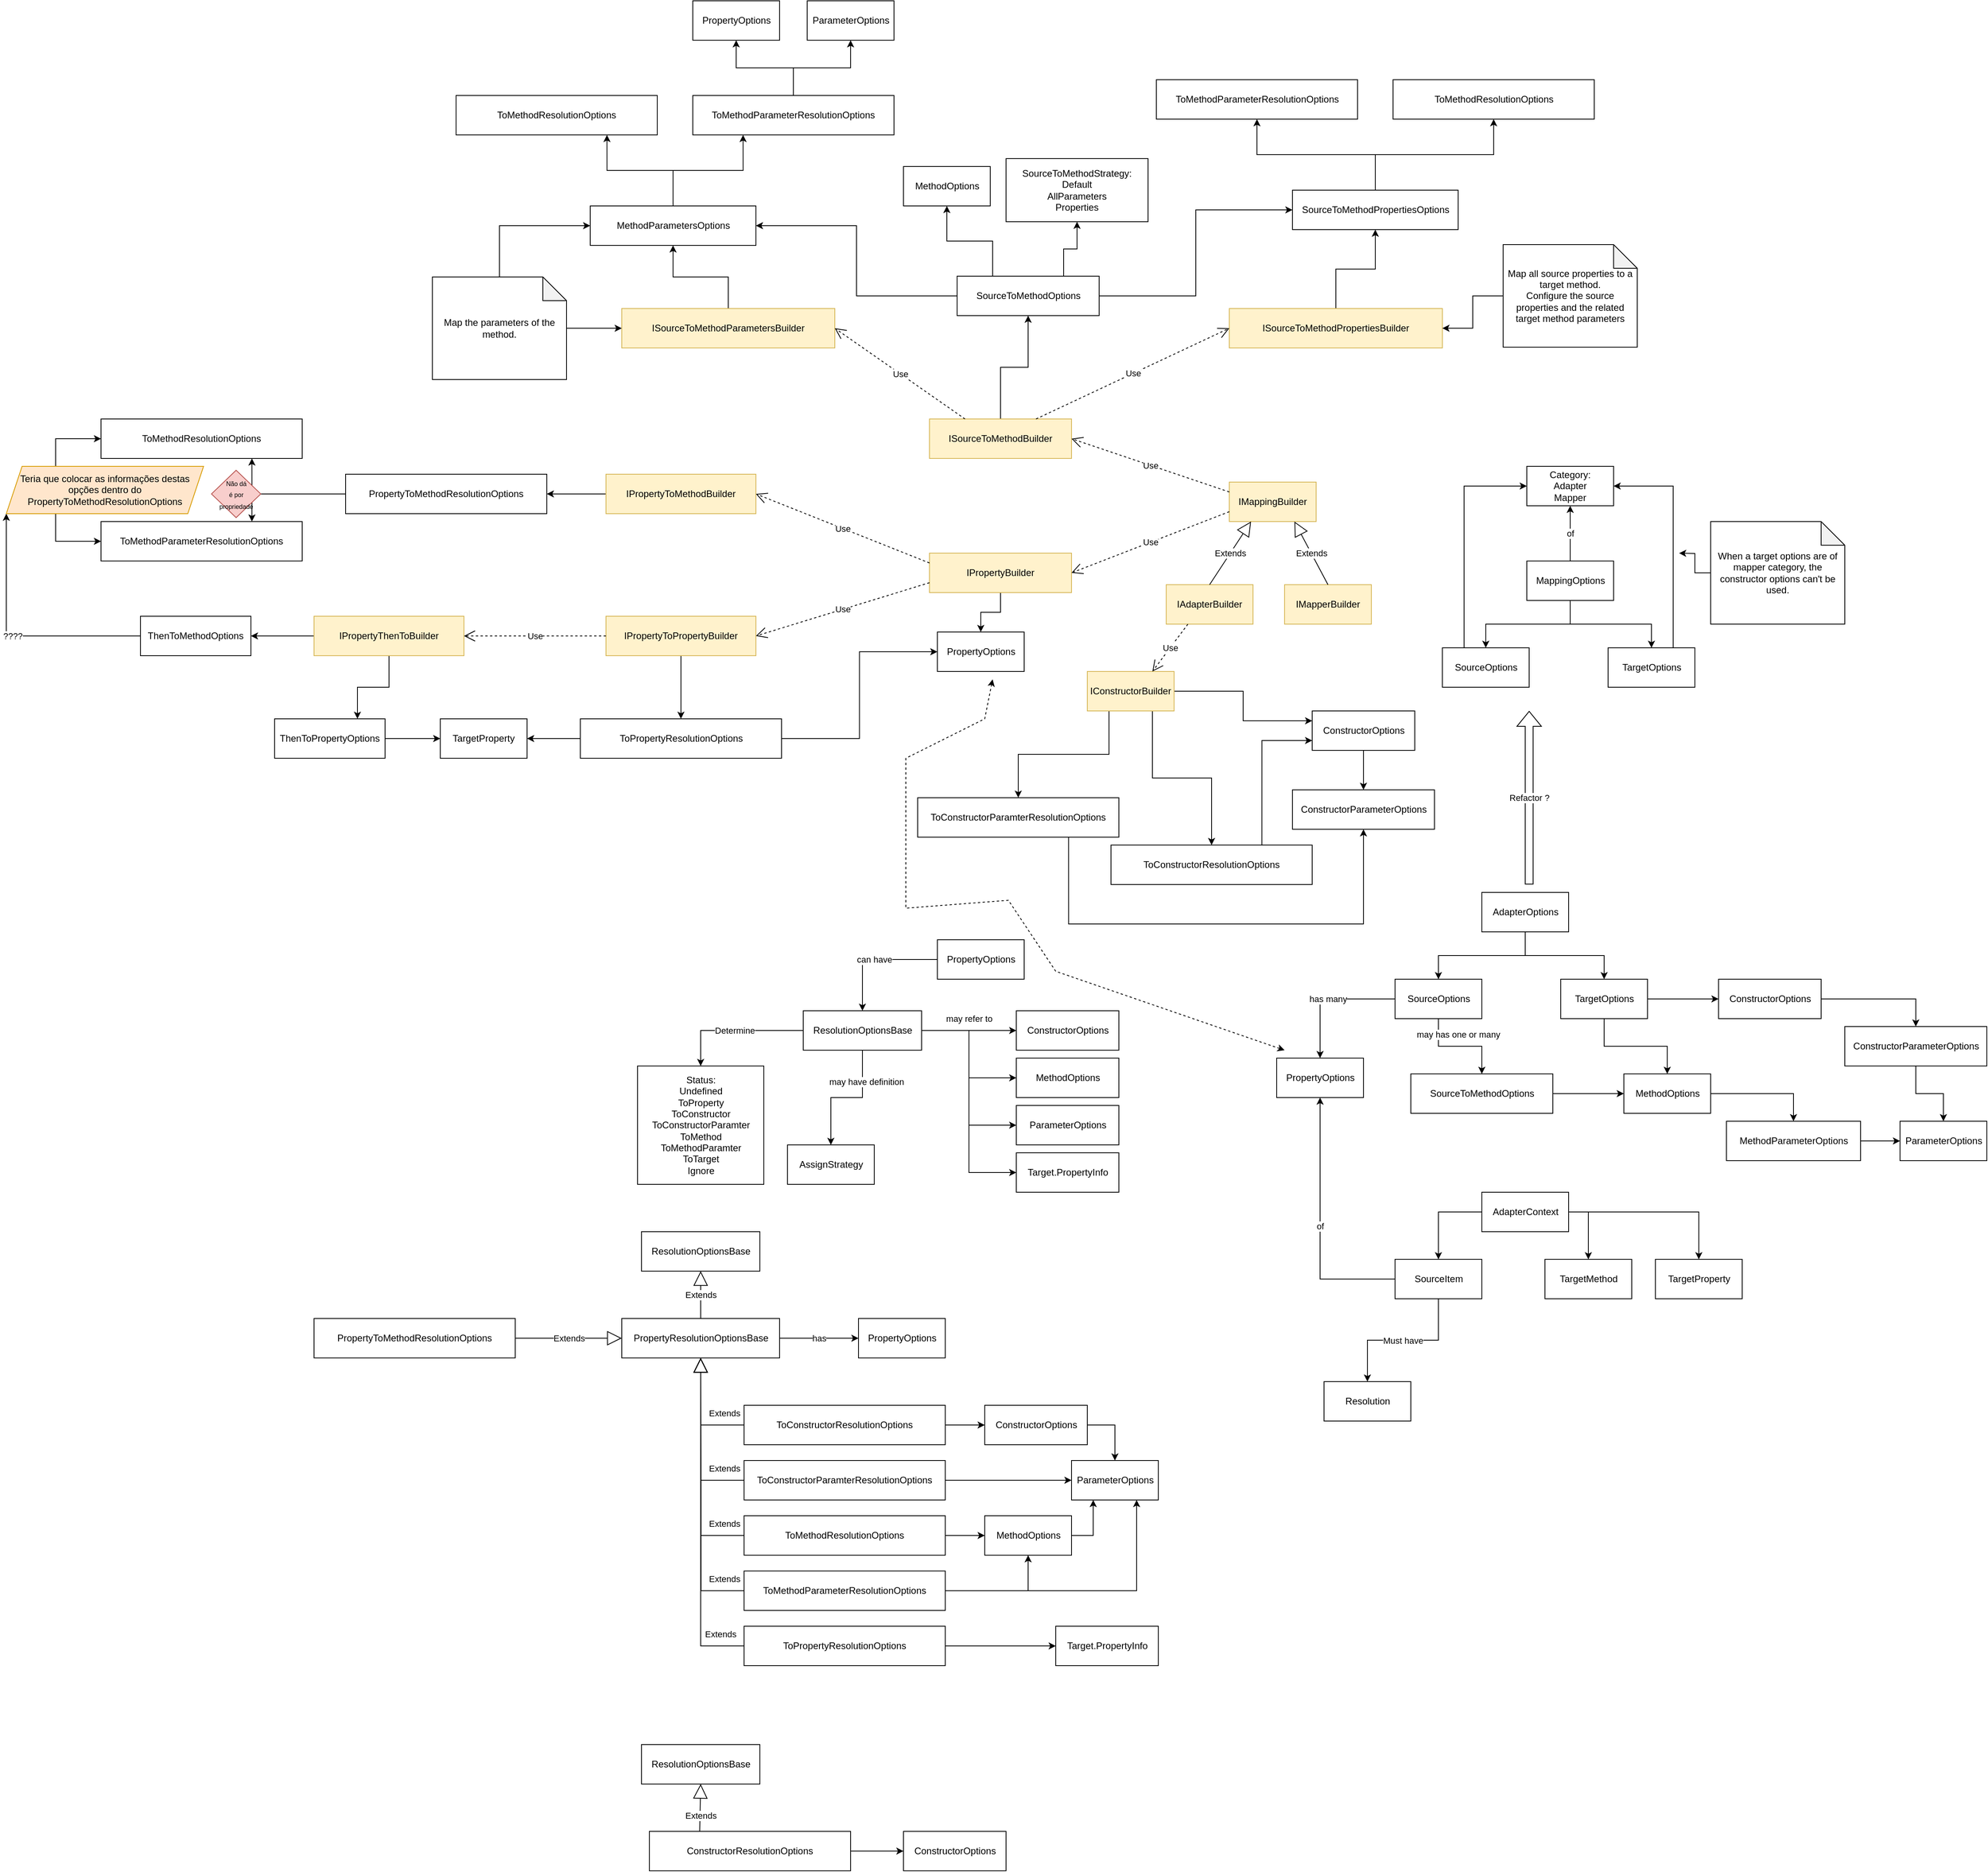 <mxfile version="21.2.1" type="device">
  <diagram id="vq_wv0zzuL_Xbn3miVv_" name="Page-1">
    <mxGraphModel dx="3088" dy="2013" grid="1" gridSize="10" guides="1" tooltips="1" connect="1" arrows="1" fold="1" page="1" pageScale="1" pageWidth="827" pageHeight="1169" math="0" shadow="0">
      <root>
        <mxCell id="0" />
        <mxCell id="1" parent="0" />
        <mxCell id="pXdWZ2ubozuwfG-sVawZ-10" style="edgeStyle=orthogonalEdgeStyle;rounded=0;orthogonalLoop=1;jettySize=auto;html=1;entryX=0.5;entryY=0;entryDx=0;entryDy=0;" parent="1" source="pXdWZ2ubozuwfG-sVawZ-4" target="pXdWZ2ubozuwfG-sVawZ-8" edge="1">
          <mxGeometry relative="1" as="geometry" />
        </mxCell>
        <mxCell id="pXdWZ2ubozuwfG-sVawZ-11" style="edgeStyle=orthogonalEdgeStyle;rounded=0;orthogonalLoop=1;jettySize=auto;html=1;entryX=0.5;entryY=0;entryDx=0;entryDy=0;" parent="1" source="pXdWZ2ubozuwfG-sVawZ-4" target="pXdWZ2ubozuwfG-sVawZ-9" edge="1">
          <mxGeometry relative="1" as="geometry" />
        </mxCell>
        <mxCell id="pXdWZ2ubozuwfG-sVawZ-4" value="AdapterOptions" style="html=1;" parent="1" vertex="1">
          <mxGeometry x="320" y="70" width="110" height="50" as="geometry" />
        </mxCell>
        <mxCell id="pXdWZ2ubozuwfG-sVawZ-19" style="edgeStyle=orthogonalEdgeStyle;rounded=0;orthogonalLoop=1;jettySize=auto;html=1;entryX=0.5;entryY=0;entryDx=0;entryDy=0;" parent="1" source="pXdWZ2ubozuwfG-sVawZ-6" target="1iRqJwAMtjNGi-ZVY9wi-13" edge="1">
          <mxGeometry relative="1" as="geometry" />
        </mxCell>
        <mxCell id="pXdWZ2ubozuwfG-sVawZ-6" value="ConstructorOptions" style="html=1;" parent="1" vertex="1">
          <mxGeometry x="620" y="180" width="130" height="50" as="geometry" />
        </mxCell>
        <mxCell id="pXdWZ2ubozuwfG-sVawZ-16" style="edgeStyle=orthogonalEdgeStyle;rounded=0;orthogonalLoop=1;jettySize=auto;html=1;entryX=0;entryY=0.5;entryDx=0;entryDy=0;" parent="1" source="pXdWZ2ubozuwfG-sVawZ-7" target="pXdWZ2ubozuwfG-sVawZ-13" edge="1">
          <mxGeometry relative="1" as="geometry" />
        </mxCell>
        <mxCell id="pXdWZ2ubozuwfG-sVawZ-7" value="SourceToMethodOptions" style="html=1;" parent="1" vertex="1">
          <mxGeometry x="230" y="300" width="180" height="50" as="geometry" />
        </mxCell>
        <mxCell id="pXdWZ2ubozuwfG-sVawZ-15" value="may has one or many" style="edgeStyle=orthogonalEdgeStyle;rounded=0;orthogonalLoop=1;jettySize=auto;html=1;entryX=0.5;entryY=0;entryDx=0;entryDy=0;" parent="1" source="pXdWZ2ubozuwfG-sVawZ-8" target="pXdWZ2ubozuwfG-sVawZ-7" edge="1">
          <mxGeometry x="-0.04" y="15" relative="1" as="geometry">
            <mxPoint as="offset" />
          </mxGeometry>
        </mxCell>
        <mxCell id="pXdWZ2ubozuwfG-sVawZ-21" value="has many" style="edgeStyle=orthogonalEdgeStyle;rounded=0;orthogonalLoop=1;jettySize=auto;html=1;entryX=0.5;entryY=0;entryDx=0;entryDy=0;" parent="1" source="pXdWZ2ubozuwfG-sVawZ-8" target="pXdWZ2ubozuwfG-sVawZ-20" edge="1">
          <mxGeometry relative="1" as="geometry" />
        </mxCell>
        <mxCell id="pXdWZ2ubozuwfG-sVawZ-8" value="SourceOptions" style="html=1;" parent="1" vertex="1">
          <mxGeometry x="210" y="180" width="110" height="50" as="geometry" />
        </mxCell>
        <mxCell id="pXdWZ2ubozuwfG-sVawZ-12" style="edgeStyle=orthogonalEdgeStyle;rounded=0;orthogonalLoop=1;jettySize=auto;html=1;entryX=0;entryY=0.5;entryDx=0;entryDy=0;" parent="1" source="pXdWZ2ubozuwfG-sVawZ-9" target="pXdWZ2ubozuwfG-sVawZ-6" edge="1">
          <mxGeometry relative="1" as="geometry" />
        </mxCell>
        <mxCell id="pXdWZ2ubozuwfG-sVawZ-14" style="edgeStyle=orthogonalEdgeStyle;rounded=0;orthogonalLoop=1;jettySize=auto;html=1;entryX=0.5;entryY=0;entryDx=0;entryDy=0;" parent="1" source="pXdWZ2ubozuwfG-sVawZ-9" target="pXdWZ2ubozuwfG-sVawZ-13" edge="1">
          <mxGeometry relative="1" as="geometry" />
        </mxCell>
        <mxCell id="pXdWZ2ubozuwfG-sVawZ-9" value="TargetOptions" style="html=1;" parent="1" vertex="1">
          <mxGeometry x="420" y="180" width="110" height="50" as="geometry" />
        </mxCell>
        <mxCell id="1iRqJwAMtjNGi-ZVY9wi-15" style="edgeStyle=orthogonalEdgeStyle;rounded=0;orthogonalLoop=1;jettySize=auto;html=1;entryX=0.5;entryY=0;entryDx=0;entryDy=0;" edge="1" parent="1" source="pXdWZ2ubozuwfG-sVawZ-13" target="1iRqJwAMtjNGi-ZVY9wi-12">
          <mxGeometry relative="1" as="geometry" />
        </mxCell>
        <mxCell id="pXdWZ2ubozuwfG-sVawZ-13" value="MethodOptions" style="html=1;" parent="1" vertex="1">
          <mxGeometry x="500" y="300" width="110" height="50" as="geometry" />
        </mxCell>
        <mxCell id="pXdWZ2ubozuwfG-sVawZ-17" value="ParameterOptions" style="html=1;" parent="1" vertex="1">
          <mxGeometry x="850" y="360" width="110" height="50" as="geometry" />
        </mxCell>
        <mxCell id="pXdWZ2ubozuwfG-sVawZ-20" value="PropertyOptions" style="html=1;" parent="1" vertex="1">
          <mxGeometry x="60" y="280" width="110" height="50" as="geometry" />
        </mxCell>
        <mxCell id="pXdWZ2ubozuwfG-sVawZ-28" style="edgeStyle=orthogonalEdgeStyle;rounded=0;orthogonalLoop=1;jettySize=auto;html=1;entryX=0.5;entryY=0;entryDx=0;entryDy=0;exitX=0;exitY=0.5;exitDx=0;exitDy=0;" parent="1" source="pXdWZ2ubozuwfG-sVawZ-22" target="pXdWZ2ubozuwfG-sVawZ-23" edge="1">
          <mxGeometry relative="1" as="geometry" />
        </mxCell>
        <mxCell id="pXdWZ2ubozuwfG-sVawZ-29" style="edgeStyle=orthogonalEdgeStyle;rounded=0;orthogonalLoop=1;jettySize=auto;html=1;entryX=0.5;entryY=0;entryDx=0;entryDy=0;exitX=1;exitY=0.5;exitDx=0;exitDy=0;" parent="1" source="pXdWZ2ubozuwfG-sVawZ-22" target="pXdWZ2ubozuwfG-sVawZ-24" edge="1">
          <mxGeometry relative="1" as="geometry" />
        </mxCell>
        <mxCell id="pXdWZ2ubozuwfG-sVawZ-31" style="edgeStyle=orthogonalEdgeStyle;rounded=0;orthogonalLoop=1;jettySize=auto;html=1;entryX=0.5;entryY=0;entryDx=0;entryDy=0;" parent="1" source="pXdWZ2ubozuwfG-sVawZ-22" target="pXdWZ2ubozuwfG-sVawZ-30" edge="1">
          <mxGeometry relative="1" as="geometry" />
        </mxCell>
        <mxCell id="pXdWZ2ubozuwfG-sVawZ-22" value="AdapterContext" style="html=1;" parent="1" vertex="1">
          <mxGeometry x="320" y="450" width="110" height="50" as="geometry" />
        </mxCell>
        <mxCell id="pXdWZ2ubozuwfG-sVawZ-25" value="of" style="edgeStyle=orthogonalEdgeStyle;rounded=0;orthogonalLoop=1;jettySize=auto;html=1;entryX=0.5;entryY=1;entryDx=0;entryDy=0;" parent="1" source="pXdWZ2ubozuwfG-sVawZ-23" target="pXdWZ2ubozuwfG-sVawZ-20" edge="1">
          <mxGeometry relative="1" as="geometry" />
        </mxCell>
        <mxCell id="pXdWZ2ubozuwfG-sVawZ-27" value="Must have" style="edgeStyle=orthogonalEdgeStyle;rounded=0;orthogonalLoop=1;jettySize=auto;html=1;entryX=0.5;entryY=0;entryDx=0;entryDy=0;exitX=0.5;exitY=1;exitDx=0;exitDy=0;" parent="1" source="pXdWZ2ubozuwfG-sVawZ-23" target="pXdWZ2ubozuwfG-sVawZ-26" edge="1">
          <mxGeometry relative="1" as="geometry" />
        </mxCell>
        <mxCell id="pXdWZ2ubozuwfG-sVawZ-23" value="SourceItem" style="html=1;" parent="1" vertex="1">
          <mxGeometry x="210" y="535" width="110" height="50" as="geometry" />
        </mxCell>
        <mxCell id="pXdWZ2ubozuwfG-sVawZ-24" value="TargetMethod" style="html=1;" parent="1" vertex="1">
          <mxGeometry x="400" y="535" width="110" height="50" as="geometry" />
        </mxCell>
        <mxCell id="pXdWZ2ubozuwfG-sVawZ-26" value="Resolution" style="html=1;" parent="1" vertex="1">
          <mxGeometry x="120" y="690" width="110" height="50" as="geometry" />
        </mxCell>
        <mxCell id="pXdWZ2ubozuwfG-sVawZ-30" value="TargetProperty" style="html=1;" parent="1" vertex="1">
          <mxGeometry x="540" y="535" width="110" height="50" as="geometry" />
        </mxCell>
        <mxCell id="RJ4JzEp8g_9LxDjNHYHR-3" value="can have" style="edgeStyle=orthogonalEdgeStyle;rounded=0;orthogonalLoop=1;jettySize=auto;html=1;entryX=0.5;entryY=0;entryDx=0;entryDy=0;" parent="1" source="RJ4JzEp8g_9LxDjNHYHR-1" target="RJ4JzEp8g_9LxDjNHYHR-2" edge="1">
          <mxGeometry relative="1" as="geometry" />
        </mxCell>
        <mxCell id="RJ4JzEp8g_9LxDjNHYHR-1" value="PropertyOptions" style="html=1;" parent="1" vertex="1">
          <mxGeometry x="-370" y="130" width="110" height="50" as="geometry" />
        </mxCell>
        <mxCell id="RJ4JzEp8g_9LxDjNHYHR-5" value="Determine" style="edgeStyle=orthogonalEdgeStyle;rounded=0;orthogonalLoop=1;jettySize=auto;html=1;entryX=0.5;entryY=0;entryDx=0;entryDy=0;" parent="1" source="RJ4JzEp8g_9LxDjNHYHR-2" target="RJ4JzEp8g_9LxDjNHYHR-4" edge="1">
          <mxGeometry relative="1" as="geometry" />
        </mxCell>
        <mxCell id="RJ4JzEp8g_9LxDjNHYHR-8" value="may have definition" style="edgeStyle=orthogonalEdgeStyle;rounded=0;orthogonalLoop=1;jettySize=auto;html=1;entryX=0.5;entryY=0;entryDx=0;entryDy=0;" parent="1" source="RJ4JzEp8g_9LxDjNHYHR-2" target="RJ4JzEp8g_9LxDjNHYHR-7" edge="1">
          <mxGeometry x="-0.5" y="5" relative="1" as="geometry">
            <mxPoint as="offset" />
          </mxGeometry>
        </mxCell>
        <mxCell id="RJ4JzEp8g_9LxDjNHYHR-16" value="may refer to" style="edgeStyle=orthogonalEdgeStyle;rounded=0;orthogonalLoop=1;jettySize=auto;html=1;entryX=0;entryY=0.5;entryDx=0;entryDy=0;" parent="1" source="RJ4JzEp8g_9LxDjNHYHR-2" target="RJ4JzEp8g_9LxDjNHYHR-10" edge="1">
          <mxGeometry y="15" relative="1" as="geometry">
            <mxPoint as="offset" />
          </mxGeometry>
        </mxCell>
        <mxCell id="RJ4JzEp8g_9LxDjNHYHR-17" style="edgeStyle=orthogonalEdgeStyle;rounded=0;orthogonalLoop=1;jettySize=auto;html=1;entryX=0;entryY=0.5;entryDx=0;entryDy=0;" parent="1" source="RJ4JzEp8g_9LxDjNHYHR-2" target="RJ4JzEp8g_9LxDjNHYHR-13" edge="1">
          <mxGeometry relative="1" as="geometry" />
        </mxCell>
        <mxCell id="RJ4JzEp8g_9LxDjNHYHR-18" style="edgeStyle=orthogonalEdgeStyle;rounded=0;orthogonalLoop=1;jettySize=auto;html=1;entryX=0;entryY=0.5;entryDx=0;entryDy=0;" parent="1" source="RJ4JzEp8g_9LxDjNHYHR-2" target="RJ4JzEp8g_9LxDjNHYHR-14" edge="1">
          <mxGeometry relative="1" as="geometry" />
        </mxCell>
        <mxCell id="RJ4JzEp8g_9LxDjNHYHR-20" style="edgeStyle=orthogonalEdgeStyle;rounded=0;orthogonalLoop=1;jettySize=auto;html=1;entryX=0;entryY=0.5;entryDx=0;entryDy=0;" parent="1" source="RJ4JzEp8g_9LxDjNHYHR-2" target="RJ4JzEp8g_9LxDjNHYHR-19" edge="1">
          <mxGeometry relative="1" as="geometry" />
        </mxCell>
        <mxCell id="RJ4JzEp8g_9LxDjNHYHR-2" value="ResolutionOptionsBase" style="html=1;" parent="1" vertex="1">
          <mxGeometry x="-540" y="220" width="150" height="50" as="geometry" />
        </mxCell>
        <mxCell id="RJ4JzEp8g_9LxDjNHYHR-4" value="Status:&lt;br&gt;Undefined&lt;br&gt;ToProperty&lt;br&gt;ToConstructor&lt;br&gt;ToConstructorParamter&lt;br&gt;ToMethod&lt;br&gt;ToMethodParamter&lt;br&gt;ToTarget&lt;br&gt;Ignore" style="html=1;" parent="1" vertex="1">
          <mxGeometry x="-750" y="290" width="160" height="150" as="geometry" />
        </mxCell>
        <mxCell id="RJ4JzEp8g_9LxDjNHYHR-7" value="AssignStrategy" style="html=1;" parent="1" vertex="1">
          <mxGeometry x="-560" y="390" width="110" height="50" as="geometry" />
        </mxCell>
        <mxCell id="RJ4JzEp8g_9LxDjNHYHR-10" value="ConstructorOptions" style="html=1;" parent="1" vertex="1">
          <mxGeometry x="-270" y="220" width="130" height="50" as="geometry" />
        </mxCell>
        <mxCell id="RJ4JzEp8g_9LxDjNHYHR-13" value="MethodOptions" style="html=1;" parent="1" vertex="1">
          <mxGeometry x="-270" y="280" width="130" height="50" as="geometry" />
        </mxCell>
        <mxCell id="RJ4JzEp8g_9LxDjNHYHR-14" value="ParameterOptions" style="html=1;" parent="1" vertex="1">
          <mxGeometry x="-270" y="340" width="130" height="50" as="geometry" />
        </mxCell>
        <mxCell id="RJ4JzEp8g_9LxDjNHYHR-19" value="Target.PropertyInfo" style="html=1;" parent="1" vertex="1">
          <mxGeometry x="-270" y="400" width="130" height="50" as="geometry" />
        </mxCell>
        <mxCell id="4p3TJnHMyskBEbKvYMfw-4" value="of" style="edgeStyle=orthogonalEdgeStyle;rounded=0;orthogonalLoop=1;jettySize=auto;html=1;entryX=0.5;entryY=1;entryDx=0;entryDy=0;" parent="1" source="4p3TJnHMyskBEbKvYMfw-1" target="4p3TJnHMyskBEbKvYMfw-3" edge="1">
          <mxGeometry relative="1" as="geometry" />
        </mxCell>
        <mxCell id="4p3TJnHMyskBEbKvYMfw-7" style="edgeStyle=orthogonalEdgeStyle;rounded=0;orthogonalLoop=1;jettySize=auto;html=1;entryX=0.5;entryY=0;entryDx=0;entryDy=0;" parent="1" source="4p3TJnHMyskBEbKvYMfw-1" target="4p3TJnHMyskBEbKvYMfw-5" edge="1">
          <mxGeometry relative="1" as="geometry" />
        </mxCell>
        <mxCell id="4p3TJnHMyskBEbKvYMfw-8" style="edgeStyle=orthogonalEdgeStyle;rounded=0;orthogonalLoop=1;jettySize=auto;html=1;entryX=0.5;entryY=0;entryDx=0;entryDy=0;" parent="1" source="4p3TJnHMyskBEbKvYMfw-1" target="4p3TJnHMyskBEbKvYMfw-6" edge="1">
          <mxGeometry relative="1" as="geometry" />
        </mxCell>
        <mxCell id="4p3TJnHMyskBEbKvYMfw-1" value="MappingOptions" style="html=1;" parent="1" vertex="1">
          <mxGeometry x="377" y="-350" width="110" height="50" as="geometry" />
        </mxCell>
        <mxCell id="4p3TJnHMyskBEbKvYMfw-3" value="Category:&lt;br&gt;Adapter&lt;br&gt;Mapper" style="html=1;whiteSpace=wrap;" parent="1" vertex="1">
          <mxGeometry x="377" y="-470" width="110" height="50" as="geometry" />
        </mxCell>
        <mxCell id="4p3TJnHMyskBEbKvYMfw-11" style="edgeStyle=orthogonalEdgeStyle;rounded=0;orthogonalLoop=1;jettySize=auto;html=1;entryX=0;entryY=0.5;entryDx=0;entryDy=0;exitX=0.25;exitY=0;exitDx=0;exitDy=0;" parent="1" source="4p3TJnHMyskBEbKvYMfw-5" target="4p3TJnHMyskBEbKvYMfw-3" edge="1">
          <mxGeometry relative="1" as="geometry" />
        </mxCell>
        <mxCell id="4p3TJnHMyskBEbKvYMfw-5" value="SourceOptions" style="html=1;" parent="1" vertex="1">
          <mxGeometry x="270" y="-240" width="110" height="50" as="geometry" />
        </mxCell>
        <mxCell id="4p3TJnHMyskBEbKvYMfw-12" style="edgeStyle=orthogonalEdgeStyle;rounded=0;orthogonalLoop=1;jettySize=auto;html=1;entryX=1;entryY=0.5;entryDx=0;entryDy=0;exitX=0.75;exitY=0;exitDx=0;exitDy=0;" parent="1" source="4p3TJnHMyskBEbKvYMfw-6" target="4p3TJnHMyskBEbKvYMfw-3" edge="1">
          <mxGeometry relative="1" as="geometry" />
        </mxCell>
        <mxCell id="4p3TJnHMyskBEbKvYMfw-6" value="TargetOptions" style="html=1;" parent="1" vertex="1">
          <mxGeometry x="480" y="-240" width="110" height="50" as="geometry" />
        </mxCell>
        <mxCell id="4p3TJnHMyskBEbKvYMfw-10" value="Refactor ?" style="shape=flexArrow;endArrow=classic;html=1;rounded=0;" parent="1" edge="1">
          <mxGeometry width="50" height="50" relative="1" as="geometry">
            <mxPoint x="380" y="60" as="sourcePoint" />
            <mxPoint x="380" y="-160" as="targetPoint" />
          </mxGeometry>
        </mxCell>
        <mxCell id="4p3TJnHMyskBEbKvYMfw-14" style="edgeStyle=orthogonalEdgeStyle;rounded=0;orthogonalLoop=1;jettySize=auto;html=1;" parent="1" source="4p3TJnHMyskBEbKvYMfw-13" edge="1">
          <mxGeometry relative="1" as="geometry">
            <mxPoint x="570" y="-360" as="targetPoint" />
          </mxGeometry>
        </mxCell>
        <mxCell id="4p3TJnHMyskBEbKvYMfw-13" value="When a target options are of mapper category, the constructor options can&#39;t be used." style="shape=note;whiteSpace=wrap;html=1;backgroundOutline=1;darkOpacity=0.05;" parent="1" vertex="1">
          <mxGeometry x="610" y="-400" width="170" height="130" as="geometry" />
        </mxCell>
        <mxCell id="4p3TJnHMyskBEbKvYMfw-15" value="IMappingBuilder" style="html=1;whiteSpace=wrap;fillColor=#fff2cc;strokeColor=#d6b656;" parent="1" vertex="1">
          <mxGeometry y="-450" width="110" height="50" as="geometry" />
        </mxCell>
        <mxCell id="4p3TJnHMyskBEbKvYMfw-17" value="IAdapterBuilder" style="html=1;whiteSpace=wrap;fillColor=#fff2cc;strokeColor=#d6b656;" parent="1" vertex="1">
          <mxGeometry x="-80" y="-320" width="110" height="50" as="geometry" />
        </mxCell>
        <mxCell id="4p3TJnHMyskBEbKvYMfw-18" value="IMapperBuilder" style="html=1;whiteSpace=wrap;fillColor=#fff2cc;strokeColor=#d6b656;" parent="1" vertex="1">
          <mxGeometry x="70" y="-320" width="110" height="50" as="geometry" />
        </mxCell>
        <mxCell id="4p3TJnHMyskBEbKvYMfw-19" value="Extends" style="endArrow=block;endSize=16;endFill=0;html=1;rounded=0;entryX=0.25;entryY=1;entryDx=0;entryDy=0;exitX=0.5;exitY=0;exitDx=0;exitDy=0;" parent="1" source="4p3TJnHMyskBEbKvYMfw-17" target="4p3TJnHMyskBEbKvYMfw-15" edge="1">
          <mxGeometry width="160" relative="1" as="geometry">
            <mxPoint x="-40" y="-370" as="sourcePoint" />
            <mxPoint x="120" y="-370" as="targetPoint" />
          </mxGeometry>
        </mxCell>
        <mxCell id="4p3TJnHMyskBEbKvYMfw-20" value="Extends" style="endArrow=block;endSize=16;endFill=0;html=1;rounded=0;entryX=0.75;entryY=1;entryDx=0;entryDy=0;exitX=0.5;exitY=0;exitDx=0;exitDy=0;" parent="1" source="4p3TJnHMyskBEbKvYMfw-18" target="4p3TJnHMyskBEbKvYMfw-15" edge="1">
          <mxGeometry width="160" relative="1" as="geometry">
            <mxPoint x="-15" y="-330" as="sourcePoint" />
            <mxPoint x="38" y="-390" as="targetPoint" />
          </mxGeometry>
        </mxCell>
        <mxCell id="1iRqJwAMtjNGi-ZVY9wi-11" style="edgeStyle=orthogonalEdgeStyle;rounded=0;orthogonalLoop=1;jettySize=auto;html=1;entryX=0;entryY=0.25;entryDx=0;entryDy=0;" edge="1" parent="1" source="4p3TJnHMyskBEbKvYMfw-21" target="1iRqJwAMtjNGi-ZVY9wi-10">
          <mxGeometry relative="1" as="geometry" />
        </mxCell>
        <mxCell id="1iRqJwAMtjNGi-ZVY9wi-22" style="edgeStyle=orthogonalEdgeStyle;rounded=0;orthogonalLoop=1;jettySize=auto;html=1;entryX=0.5;entryY=0;entryDx=0;entryDy=0;exitX=0.75;exitY=1;exitDx=0;exitDy=0;" edge="1" parent="1" source="4p3TJnHMyskBEbKvYMfw-21" target="1iRqJwAMtjNGi-ZVY9wi-20">
          <mxGeometry relative="1" as="geometry" />
        </mxCell>
        <mxCell id="1iRqJwAMtjNGi-ZVY9wi-23" style="edgeStyle=orthogonalEdgeStyle;rounded=0;orthogonalLoop=1;jettySize=auto;html=1;entryX=0.5;entryY=0;entryDx=0;entryDy=0;exitX=0.25;exitY=1;exitDx=0;exitDy=0;" edge="1" parent="1" source="4p3TJnHMyskBEbKvYMfw-21" target="1iRqJwAMtjNGi-ZVY9wi-21">
          <mxGeometry relative="1" as="geometry" />
        </mxCell>
        <mxCell id="4p3TJnHMyskBEbKvYMfw-21" value="IConstructorBuilder" style="html=1;whiteSpace=wrap;fillColor=#fff2cc;strokeColor=#d6b656;" parent="1" vertex="1">
          <mxGeometry x="-180" y="-210" width="110" height="50" as="geometry" />
        </mxCell>
        <mxCell id="4p3TJnHMyskBEbKvYMfw-22" value="Use" style="endArrow=open;endSize=12;dashed=1;html=1;rounded=0;exitX=0.25;exitY=1;exitDx=0;exitDy=0;entryX=0.75;entryY=0;entryDx=0;entryDy=0;" parent="1" source="4p3TJnHMyskBEbKvYMfw-17" target="4p3TJnHMyskBEbKvYMfw-21" edge="1">
          <mxGeometry width="160" relative="1" as="geometry">
            <mxPoint x="-90" y="-180" as="sourcePoint" />
            <mxPoint x="70" y="-180" as="targetPoint" />
          </mxGeometry>
        </mxCell>
        <mxCell id="4p3TJnHMyskBEbKvYMfw-36" style="edgeStyle=orthogonalEdgeStyle;rounded=0;orthogonalLoop=1;jettySize=auto;html=1;entryX=0.5;entryY=1;entryDx=0;entryDy=0;" parent="1" source="4p3TJnHMyskBEbKvYMfw-23" target="4p3TJnHMyskBEbKvYMfw-35" edge="1">
          <mxGeometry relative="1" as="geometry" />
        </mxCell>
        <mxCell id="4p3TJnHMyskBEbKvYMfw-23" value="ISourceToMethodBuilder" style="html=1;whiteSpace=wrap;fillColor=#fff2cc;strokeColor=#d6b656;" parent="1" vertex="1">
          <mxGeometry x="-380" y="-530" width="180" height="50" as="geometry" />
        </mxCell>
        <mxCell id="4p3TJnHMyskBEbKvYMfw-34" style="edgeStyle=orthogonalEdgeStyle;rounded=0;orthogonalLoop=1;jettySize=auto;html=1;entryX=0.5;entryY=0;entryDx=0;entryDy=0;" parent="1" source="4p3TJnHMyskBEbKvYMfw-24" target="4p3TJnHMyskBEbKvYMfw-33" edge="1">
          <mxGeometry relative="1" as="geometry" />
        </mxCell>
        <mxCell id="4p3TJnHMyskBEbKvYMfw-24" value="IPropertyBuilder" style="html=1;whiteSpace=wrap;fillColor=#fff2cc;strokeColor=#d6b656;" parent="1" vertex="1">
          <mxGeometry x="-380" y="-360" width="180" height="50" as="geometry" />
        </mxCell>
        <mxCell id="4p3TJnHMyskBEbKvYMfw-25" value="Use" style="endArrow=open;endSize=12;dashed=1;html=1;rounded=0;exitX=0;exitY=0.25;exitDx=0;exitDy=0;entryX=1;entryY=0.5;entryDx=0;entryDy=0;" parent="1" source="4p3TJnHMyskBEbKvYMfw-15" target="4p3TJnHMyskBEbKvYMfw-23" edge="1">
          <mxGeometry width="160" relative="1" as="geometry">
            <mxPoint x="-65" y="-460" as="sourcePoint" />
            <mxPoint x="-110" y="-400" as="targetPoint" />
          </mxGeometry>
        </mxCell>
        <mxCell id="4p3TJnHMyskBEbKvYMfw-26" value="Use" style="endArrow=open;endSize=12;dashed=1;html=1;rounded=0;exitX=0;exitY=0.75;exitDx=0;exitDy=0;entryX=1;entryY=0.5;entryDx=0;entryDy=0;" parent="1" source="4p3TJnHMyskBEbKvYMfw-15" target="4p3TJnHMyskBEbKvYMfw-24" edge="1">
          <mxGeometry width="160" relative="1" as="geometry">
            <mxPoint x="10" y="-427" as="sourcePoint" />
            <mxPoint x="-180" y="-445" as="targetPoint" />
          </mxGeometry>
        </mxCell>
        <mxCell id="wlzRSaJoVuHa8XaDKaRu-43" style="edgeStyle=orthogonalEdgeStyle;rounded=0;orthogonalLoop=1;jettySize=auto;html=1;entryX=0.5;entryY=0;entryDx=0;entryDy=0;" parent="1" source="4p3TJnHMyskBEbKvYMfw-27" target="wlzRSaJoVuHa8XaDKaRu-42" edge="1">
          <mxGeometry relative="1" as="geometry" />
        </mxCell>
        <mxCell id="4p3TJnHMyskBEbKvYMfw-27" value="IPropertyToPropertyBuilder" style="html=1;whiteSpace=wrap;fillColor=#fff2cc;strokeColor=#d6b656;" parent="1" vertex="1">
          <mxGeometry x="-790" y="-280" width="190" height="50" as="geometry" />
        </mxCell>
        <mxCell id="wlzRSaJoVuHa8XaDKaRu-36" style="edgeStyle=orthogonalEdgeStyle;rounded=0;orthogonalLoop=1;jettySize=auto;html=1;entryX=1;entryY=0.5;entryDx=0;entryDy=0;" parent="1" source="4p3TJnHMyskBEbKvYMfw-28" target="wlzRSaJoVuHa8XaDKaRu-35" edge="1">
          <mxGeometry relative="1" as="geometry" />
        </mxCell>
        <mxCell id="4p3TJnHMyskBEbKvYMfw-28" value="IPropertyToMethodBuilder" style="html=1;whiteSpace=wrap;fillColor=#fff2cc;strokeColor=#d6b656;" parent="1" vertex="1">
          <mxGeometry x="-790" y="-460" width="190" height="50" as="geometry" />
        </mxCell>
        <mxCell id="wlzRSaJoVuHa8XaDKaRu-49" style="edgeStyle=orthogonalEdgeStyle;rounded=0;orthogonalLoop=1;jettySize=auto;html=1;entryX=0.75;entryY=0;entryDx=0;entryDy=0;" parent="1" source="4p3TJnHMyskBEbKvYMfw-29" target="wlzRSaJoVuHa8XaDKaRu-48" edge="1">
          <mxGeometry relative="1" as="geometry" />
        </mxCell>
        <mxCell id="wlzRSaJoVuHa8XaDKaRu-52" style="edgeStyle=orthogonalEdgeStyle;rounded=0;orthogonalLoop=1;jettySize=auto;html=1;entryX=1;entryY=0.5;entryDx=0;entryDy=0;" parent="1" source="4p3TJnHMyskBEbKvYMfw-29" target="wlzRSaJoVuHa8XaDKaRu-51" edge="1">
          <mxGeometry relative="1" as="geometry" />
        </mxCell>
        <mxCell id="4p3TJnHMyskBEbKvYMfw-29" value="IPropertyThenToBuilder" style="html=1;whiteSpace=wrap;fillColor=#fff2cc;strokeColor=#d6b656;" parent="1" vertex="1">
          <mxGeometry x="-1160" y="-280" width="190" height="50" as="geometry" />
        </mxCell>
        <mxCell id="4p3TJnHMyskBEbKvYMfw-30" value="Use" style="endArrow=open;endSize=12;dashed=1;html=1;rounded=0;entryX=1;entryY=0.5;entryDx=0;entryDy=0;exitX=0;exitY=0.75;exitDx=0;exitDy=0;" parent="1" source="4p3TJnHMyskBEbKvYMfw-24" target="4p3TJnHMyskBEbKvYMfw-27" edge="1">
          <mxGeometry width="160" relative="1" as="geometry">
            <mxPoint x="-490" y="-300" as="sourcePoint" />
            <mxPoint x="-480" y="-330" as="targetPoint" />
          </mxGeometry>
        </mxCell>
        <mxCell id="4p3TJnHMyskBEbKvYMfw-31" value="Use" style="endArrow=open;endSize=12;dashed=1;html=1;rounded=0;exitX=0;exitY=0.25;exitDx=0;exitDy=0;entryX=1;entryY=0.5;entryDx=0;entryDy=0;" parent="1" source="4p3TJnHMyskBEbKvYMfw-24" target="4p3TJnHMyskBEbKvYMfw-28" edge="1">
          <mxGeometry width="160" relative="1" as="geometry">
            <mxPoint x="-370" y="-337" as="sourcePoint" />
            <mxPoint x="-480" y="-345" as="targetPoint" />
          </mxGeometry>
        </mxCell>
        <mxCell id="4p3TJnHMyskBEbKvYMfw-32" value="Use" style="endArrow=open;endSize=12;dashed=1;html=1;rounded=0;entryX=1;entryY=0.5;entryDx=0;entryDy=0;exitX=0;exitY=0.5;exitDx=0;exitDy=0;" parent="1" source="4p3TJnHMyskBEbKvYMfw-27" target="4p3TJnHMyskBEbKvYMfw-29" edge="1">
          <mxGeometry width="160" relative="1" as="geometry">
            <mxPoint x="-490" y="-330" as="sourcePoint" />
            <mxPoint x="-480" y="-275" as="targetPoint" />
          </mxGeometry>
        </mxCell>
        <mxCell id="4p3TJnHMyskBEbKvYMfw-33" value="PropertyOptions" style="html=1;" parent="1" vertex="1">
          <mxGeometry x="-370" y="-260" width="110" height="50" as="geometry" />
        </mxCell>
        <mxCell id="wlzRSaJoVuHa8XaDKaRu-8" style="edgeStyle=orthogonalEdgeStyle;rounded=0;orthogonalLoop=1;jettySize=auto;html=1;entryX=0.5;entryY=1;entryDx=0;entryDy=0;exitX=0.75;exitY=0;exitDx=0;exitDy=0;" parent="1" source="4p3TJnHMyskBEbKvYMfw-35" target="wlzRSaJoVuHa8XaDKaRu-7" edge="1">
          <mxGeometry relative="1" as="geometry" />
        </mxCell>
        <mxCell id="wlzRSaJoVuHa8XaDKaRu-16" style="edgeStyle=orthogonalEdgeStyle;rounded=0;orthogonalLoop=1;jettySize=auto;html=1;entryX=0.5;entryY=1;entryDx=0;entryDy=0;exitX=0.25;exitY=0;exitDx=0;exitDy=0;" parent="1" source="4p3TJnHMyskBEbKvYMfw-35" target="wlzRSaJoVuHa8XaDKaRu-15" edge="1">
          <mxGeometry relative="1" as="geometry" />
        </mxCell>
        <mxCell id="wlzRSaJoVuHa8XaDKaRu-24" style="edgeStyle=orthogonalEdgeStyle;rounded=0;orthogonalLoop=1;jettySize=auto;html=1;entryX=1;entryY=0.5;entryDx=0;entryDy=0;" parent="1" source="4p3TJnHMyskBEbKvYMfw-35" target="wlzRSaJoVuHa8XaDKaRu-11" edge="1">
          <mxGeometry relative="1" as="geometry" />
        </mxCell>
        <mxCell id="wlzRSaJoVuHa8XaDKaRu-25" style="edgeStyle=orthogonalEdgeStyle;rounded=0;orthogonalLoop=1;jettySize=auto;html=1;exitX=1;exitY=0.5;exitDx=0;exitDy=0;entryX=0;entryY=0.5;entryDx=0;entryDy=0;" parent="1" source="4p3TJnHMyskBEbKvYMfw-35" target="wlzRSaJoVuHa8XaDKaRu-9" edge="1">
          <mxGeometry relative="1" as="geometry" />
        </mxCell>
        <mxCell id="4p3TJnHMyskBEbKvYMfw-35" value="SourceToMethodOptions" style="html=1;" parent="1" vertex="1">
          <mxGeometry x="-345" y="-711" width="180" height="50" as="geometry" />
        </mxCell>
        <mxCell id="4p3TJnHMyskBEbKvYMfw-51" value="has" style="edgeStyle=orthogonalEdgeStyle;rounded=0;orthogonalLoop=1;jettySize=auto;html=1;entryX=0;entryY=0.5;entryDx=0;entryDy=0;" parent="1" source="4p3TJnHMyskBEbKvYMfw-37" target="4p3TJnHMyskBEbKvYMfw-47" edge="1">
          <mxGeometry relative="1" as="geometry" />
        </mxCell>
        <mxCell id="4p3TJnHMyskBEbKvYMfw-37" value="PropertyResolutionOptionsBase" style="html=1;" parent="1" vertex="1">
          <mxGeometry x="-770" y="610" width="200" height="50" as="geometry" />
        </mxCell>
        <mxCell id="4p3TJnHMyskBEbKvYMfw-54" style="edgeStyle=orthogonalEdgeStyle;rounded=0;orthogonalLoop=1;jettySize=auto;html=1;entryX=0;entryY=0.5;entryDx=0;entryDy=0;" parent="1" source="4p3TJnHMyskBEbKvYMfw-38" target="4p3TJnHMyskBEbKvYMfw-52" edge="1">
          <mxGeometry relative="1" as="geometry" />
        </mxCell>
        <mxCell id="4p3TJnHMyskBEbKvYMfw-38" value="ToConstructorResolutionOptions" style="html=1;whiteSpace=wrap;" parent="1" vertex="1">
          <mxGeometry x="-615" y="720" width="255" height="50" as="geometry" />
        </mxCell>
        <mxCell id="4p3TJnHMyskBEbKvYMfw-39" value="Extends" style="endArrow=block;endSize=16;endFill=0;html=1;rounded=0;entryX=0.5;entryY=1;entryDx=0;entryDy=0;exitX=0;exitY=0.5;exitDx=0;exitDy=0;edgeStyle=orthogonalEdgeStyle;" parent="1" source="4p3TJnHMyskBEbKvYMfw-38" target="4p3TJnHMyskBEbKvYMfw-37" edge="1">
          <mxGeometry x="-0.643" y="-15" width="160" relative="1" as="geometry">
            <mxPoint x="-630" y="690" as="sourcePoint" />
            <mxPoint x="-170" y="650" as="targetPoint" />
            <mxPoint as="offset" />
          </mxGeometry>
        </mxCell>
        <mxCell id="4p3TJnHMyskBEbKvYMfw-60" style="edgeStyle=orthogonalEdgeStyle;rounded=0;orthogonalLoop=1;jettySize=auto;html=1;entryX=0.75;entryY=1;entryDx=0;entryDy=0;" parent="1" source="4p3TJnHMyskBEbKvYMfw-40" target="4p3TJnHMyskBEbKvYMfw-53" edge="1">
          <mxGeometry relative="1" as="geometry" />
        </mxCell>
        <mxCell id="4p3TJnHMyskBEbKvYMfw-61" style="edgeStyle=orthogonalEdgeStyle;rounded=0;orthogonalLoop=1;jettySize=auto;html=1;entryX=0.5;entryY=1;entryDx=0;entryDy=0;" parent="1" source="4p3TJnHMyskBEbKvYMfw-40" target="4p3TJnHMyskBEbKvYMfw-57" edge="1">
          <mxGeometry relative="1" as="geometry" />
        </mxCell>
        <mxCell id="4p3TJnHMyskBEbKvYMfw-40" value="ToMethodParameterResolutionOptions" style="html=1;whiteSpace=wrap;" parent="1" vertex="1">
          <mxGeometry x="-615" y="930" width="255" height="50" as="geometry" />
        </mxCell>
        <mxCell id="4p3TJnHMyskBEbKvYMfw-56" style="edgeStyle=orthogonalEdgeStyle;rounded=0;orthogonalLoop=1;jettySize=auto;html=1;entryX=0;entryY=0.5;entryDx=0;entryDy=0;" parent="1" source="4p3TJnHMyskBEbKvYMfw-41" target="4p3TJnHMyskBEbKvYMfw-53" edge="1">
          <mxGeometry relative="1" as="geometry" />
        </mxCell>
        <mxCell id="4p3TJnHMyskBEbKvYMfw-41" value="ToConstructorParamterResolutionOptions" style="html=1;whiteSpace=wrap;" parent="1" vertex="1">
          <mxGeometry x="-615" y="790" width="255" height="50" as="geometry" />
        </mxCell>
        <mxCell id="4p3TJnHMyskBEbKvYMfw-42" value="Extends" style="endArrow=block;endSize=16;endFill=0;html=1;rounded=0;entryX=0.5;entryY=1;entryDx=0;entryDy=0;exitX=0;exitY=0.5;exitDx=0;exitDy=0;edgeStyle=orthogonalEdgeStyle;" parent="1" source="4p3TJnHMyskBEbKvYMfw-41" target="4p3TJnHMyskBEbKvYMfw-37" edge="1">
          <mxGeometry x="-0.762" y="-15" width="160" relative="1" as="geometry">
            <mxPoint x="-605" y="755" as="sourcePoint" />
            <mxPoint x="-660" y="670" as="targetPoint" />
            <mxPoint as="offset" />
          </mxGeometry>
        </mxCell>
        <mxCell id="4p3TJnHMyskBEbKvYMfw-58" style="edgeStyle=orthogonalEdgeStyle;rounded=0;orthogonalLoop=1;jettySize=auto;html=1;entryX=0;entryY=0.5;entryDx=0;entryDy=0;" parent="1" source="4p3TJnHMyskBEbKvYMfw-44" target="4p3TJnHMyskBEbKvYMfw-57" edge="1">
          <mxGeometry relative="1" as="geometry" />
        </mxCell>
        <mxCell id="4p3TJnHMyskBEbKvYMfw-44" value="ToMethodResolutionOptions" style="html=1;whiteSpace=wrap;" parent="1" vertex="1">
          <mxGeometry x="-615" y="860" width="255" height="50" as="geometry" />
        </mxCell>
        <mxCell id="4p3TJnHMyskBEbKvYMfw-45" value="Extends" style="endArrow=block;endSize=16;endFill=0;html=1;rounded=0;exitX=0;exitY=0.5;exitDx=0;exitDy=0;edgeStyle=orthogonalEdgeStyle;" parent="1" source="4p3TJnHMyskBEbKvYMfw-44" edge="1">
          <mxGeometry x="-0.821" y="-15" width="160" relative="1" as="geometry">
            <mxPoint x="-605" y="825" as="sourcePoint" />
            <mxPoint x="-670" y="660" as="targetPoint" />
            <mxPoint as="offset" />
          </mxGeometry>
        </mxCell>
        <mxCell id="4p3TJnHMyskBEbKvYMfw-46" value="Extends" style="endArrow=block;endSize=16;endFill=0;html=1;rounded=0;exitX=0;exitY=0.5;exitDx=0;exitDy=0;edgeStyle=orthogonalEdgeStyle;" parent="1" source="4p3TJnHMyskBEbKvYMfw-40" edge="1">
          <mxGeometry x="-0.857" y="-15" width="160" relative="1" as="geometry">
            <mxPoint x="-605" y="895" as="sourcePoint" />
            <mxPoint x="-670" y="660" as="targetPoint" />
            <mxPoint as="offset" />
          </mxGeometry>
        </mxCell>
        <mxCell id="4p3TJnHMyskBEbKvYMfw-47" value="PropertyOptions" style="html=1;" parent="1" vertex="1">
          <mxGeometry x="-470" y="610" width="110" height="50" as="geometry" />
        </mxCell>
        <mxCell id="4p3TJnHMyskBEbKvYMfw-63" style="edgeStyle=orthogonalEdgeStyle;rounded=0;orthogonalLoop=1;jettySize=auto;html=1;entryX=0;entryY=0.5;entryDx=0;entryDy=0;" parent="1" source="4p3TJnHMyskBEbKvYMfw-48" target="4p3TJnHMyskBEbKvYMfw-62" edge="1">
          <mxGeometry relative="1" as="geometry" />
        </mxCell>
        <mxCell id="4p3TJnHMyskBEbKvYMfw-48" value="ToPropertyResolutionOptions" style="html=1;whiteSpace=wrap;" parent="1" vertex="1">
          <mxGeometry x="-615" y="1000" width="255" height="50" as="geometry" />
        </mxCell>
        <mxCell id="4p3TJnHMyskBEbKvYMfw-49" value="ResolutionOptionsBase" style="html=1;" parent="1" vertex="1">
          <mxGeometry x="-745" y="500" width="150" height="50" as="geometry" />
        </mxCell>
        <mxCell id="4p3TJnHMyskBEbKvYMfw-50" value="Extends" style="endArrow=block;endSize=16;endFill=0;html=1;rounded=0;entryX=0.5;entryY=1;entryDx=0;entryDy=0;exitX=0.5;exitY=0;exitDx=0;exitDy=0;" parent="1" source="4p3TJnHMyskBEbKvYMfw-37" target="4p3TJnHMyskBEbKvYMfw-49" edge="1">
          <mxGeometry width="160" relative="1" as="geometry">
            <mxPoint x="-320" y="730" as="sourcePoint" />
            <mxPoint x="-160" y="730" as="targetPoint" />
          </mxGeometry>
        </mxCell>
        <mxCell id="4p3TJnHMyskBEbKvYMfw-55" style="edgeStyle=orthogonalEdgeStyle;rounded=0;orthogonalLoop=1;jettySize=auto;html=1;entryX=0.5;entryY=0;entryDx=0;entryDy=0;exitX=1;exitY=0.5;exitDx=0;exitDy=0;" parent="1" source="4p3TJnHMyskBEbKvYMfw-52" target="4p3TJnHMyskBEbKvYMfw-53" edge="1">
          <mxGeometry relative="1" as="geometry" />
        </mxCell>
        <mxCell id="4p3TJnHMyskBEbKvYMfw-52" value="ConstructorOptions" style="html=1;" parent="1" vertex="1">
          <mxGeometry x="-310" y="720" width="130" height="50" as="geometry" />
        </mxCell>
        <mxCell id="4p3TJnHMyskBEbKvYMfw-53" value="ParameterOptions" style="html=1;" parent="1" vertex="1">
          <mxGeometry x="-200" y="790" width="110" height="50" as="geometry" />
        </mxCell>
        <mxCell id="4p3TJnHMyskBEbKvYMfw-59" style="edgeStyle=orthogonalEdgeStyle;rounded=0;orthogonalLoop=1;jettySize=auto;html=1;entryX=0.25;entryY=1;entryDx=0;entryDy=0;exitX=1;exitY=0.5;exitDx=0;exitDy=0;" parent="1" source="4p3TJnHMyskBEbKvYMfw-57" target="4p3TJnHMyskBEbKvYMfw-53" edge="1">
          <mxGeometry relative="1" as="geometry" />
        </mxCell>
        <mxCell id="4p3TJnHMyskBEbKvYMfw-57" value="MethodOptions" style="html=1;" parent="1" vertex="1">
          <mxGeometry x="-310" y="860" width="110" height="50" as="geometry" />
        </mxCell>
        <mxCell id="4p3TJnHMyskBEbKvYMfw-62" value="Target.PropertyInfo" style="html=1;" parent="1" vertex="1">
          <mxGeometry x="-220" y="1000" width="130" height="50" as="geometry" />
        </mxCell>
        <mxCell id="4p3TJnHMyskBEbKvYMfw-64" value="ResolutionOptionsBase" style="html=1;" parent="1" vertex="1">
          <mxGeometry x="-745" y="1150" width="150" height="50" as="geometry" />
        </mxCell>
        <mxCell id="4p3TJnHMyskBEbKvYMfw-67" style="edgeStyle=orthogonalEdgeStyle;rounded=0;orthogonalLoop=1;jettySize=auto;html=1;entryX=0;entryY=0.5;entryDx=0;entryDy=0;" parent="1" source="4p3TJnHMyskBEbKvYMfw-65" target="4p3TJnHMyskBEbKvYMfw-66" edge="1">
          <mxGeometry relative="1" as="geometry" />
        </mxCell>
        <mxCell id="4p3TJnHMyskBEbKvYMfw-65" value="ConstructorResolutionOptions" style="html=1;whiteSpace=wrap;" parent="1" vertex="1">
          <mxGeometry x="-735" y="1260" width="255" height="50" as="geometry" />
        </mxCell>
        <mxCell id="4p3TJnHMyskBEbKvYMfw-66" value="ConstructorOptions" style="html=1;" parent="1" vertex="1">
          <mxGeometry x="-413" y="1260" width="130" height="50" as="geometry" />
        </mxCell>
        <mxCell id="4p3TJnHMyskBEbKvYMfw-68" value="Extends" style="endArrow=block;endSize=16;endFill=0;html=1;rounded=0;entryX=0.5;entryY=1;entryDx=0;entryDy=0;exitX=0.25;exitY=0;exitDx=0;exitDy=0;" parent="1" source="4p3TJnHMyskBEbKvYMfw-65" target="4p3TJnHMyskBEbKvYMfw-64" edge="1">
          <mxGeometry x="-0.333" y="-1" width="160" relative="1" as="geometry">
            <mxPoint x="-561" y="1250" as="sourcePoint" />
            <mxPoint x="-561" y="1190" as="targetPoint" />
            <mxPoint as="offset" />
          </mxGeometry>
        </mxCell>
        <mxCell id="wlzRSaJoVuHa8XaDKaRu-1" value="" style="endArrow=classic;html=1;rounded=0;dashed=1;startArrow=classic;startFill=1;" parent="1" edge="1">
          <mxGeometry width="50" height="50" relative="1" as="geometry">
            <mxPoint x="-300" y="-200" as="sourcePoint" />
            <mxPoint x="70" y="270" as="targetPoint" />
            <Array as="points">
              <mxPoint x="-310" y="-150" />
              <mxPoint x="-410" y="-100" />
              <mxPoint x="-410" y="90" />
              <mxPoint x="-280" y="80" />
              <mxPoint x="-220" y="170" />
            </Array>
          </mxGeometry>
        </mxCell>
        <mxCell id="wlzRSaJoVuHa8XaDKaRu-14" style="edgeStyle=orthogonalEdgeStyle;rounded=0;orthogonalLoop=1;jettySize=auto;html=1;entryX=0.5;entryY=1;entryDx=0;entryDy=0;" parent="1" source="wlzRSaJoVuHa8XaDKaRu-2" target="wlzRSaJoVuHa8XaDKaRu-11" edge="1">
          <mxGeometry relative="1" as="geometry" />
        </mxCell>
        <mxCell id="wlzRSaJoVuHa8XaDKaRu-2" value="ISourceToMethodParametersBuilder" style="html=1;whiteSpace=wrap;fillColor=#fff2cc;strokeColor=#d6b656;" parent="1" vertex="1">
          <mxGeometry x="-770" y="-670" width="270" height="50" as="geometry" />
        </mxCell>
        <mxCell id="wlzRSaJoVuHa8XaDKaRu-3" value="Use" style="endArrow=open;endSize=12;dashed=1;html=1;rounded=0;exitX=0.25;exitY=0;exitDx=0;exitDy=0;entryX=1;entryY=0.5;entryDx=0;entryDy=0;" parent="1" source="4p3TJnHMyskBEbKvYMfw-23" target="wlzRSaJoVuHa8XaDKaRu-2" edge="1">
          <mxGeometry width="160" relative="1" as="geometry">
            <mxPoint x="-387.5" y="-470" as="sourcePoint" />
            <mxPoint x="-587.5" y="-538" as="targetPoint" />
          </mxGeometry>
        </mxCell>
        <mxCell id="wlzRSaJoVuHa8XaDKaRu-10" style="edgeStyle=orthogonalEdgeStyle;rounded=0;orthogonalLoop=1;jettySize=auto;html=1;entryX=0.5;entryY=1;entryDx=0;entryDy=0;exitX=0.5;exitY=0;exitDx=0;exitDy=0;" parent="1" source="wlzRSaJoVuHa8XaDKaRu-4" target="wlzRSaJoVuHa8XaDKaRu-9" edge="1">
          <mxGeometry relative="1" as="geometry" />
        </mxCell>
        <mxCell id="wlzRSaJoVuHa8XaDKaRu-4" value="ISourceToMethodPropertiesBuilder" style="html=1;whiteSpace=wrap;fillColor=#fff2cc;strokeColor=#d6b656;" parent="1" vertex="1">
          <mxGeometry y="-670" width="270" height="50" as="geometry" />
        </mxCell>
        <mxCell id="wlzRSaJoVuHa8XaDKaRu-5" value="Use" style="endArrow=open;endSize=12;dashed=1;html=1;rounded=0;entryX=0;entryY=0.5;entryDx=0;entryDy=0;exitX=0.75;exitY=0;exitDx=0;exitDy=0;" parent="1" source="4p3TJnHMyskBEbKvYMfw-23" target="wlzRSaJoVuHa8XaDKaRu-4" edge="1">
          <mxGeometry width="160" relative="1" as="geometry">
            <mxPoint x="-370" y="-482" as="sourcePoint" />
            <mxPoint x="-510" y="-495" as="targetPoint" />
          </mxGeometry>
        </mxCell>
        <mxCell id="wlzRSaJoVuHa8XaDKaRu-7" value="SourceToMethodStrategy:&lt;br&gt;Default&lt;br&gt;AllParameters&lt;br&gt;Properties&lt;br&gt;" style="html=1;whiteSpace=wrap;" parent="1" vertex="1">
          <mxGeometry x="-283" y="-860" width="180" height="80" as="geometry" />
        </mxCell>
        <mxCell id="wlzRSaJoVuHa8XaDKaRu-28" style="edgeStyle=orthogonalEdgeStyle;rounded=0;orthogonalLoop=1;jettySize=auto;html=1;" parent="1" source="wlzRSaJoVuHa8XaDKaRu-9" target="wlzRSaJoVuHa8XaDKaRu-26" edge="1">
          <mxGeometry relative="1" as="geometry" />
        </mxCell>
        <mxCell id="wlzRSaJoVuHa8XaDKaRu-29" style="edgeStyle=orthogonalEdgeStyle;rounded=0;orthogonalLoop=1;jettySize=auto;html=1;" parent="1" source="wlzRSaJoVuHa8XaDKaRu-9" target="wlzRSaJoVuHa8XaDKaRu-27" edge="1">
          <mxGeometry relative="1" as="geometry" />
        </mxCell>
        <mxCell id="wlzRSaJoVuHa8XaDKaRu-9" value="SourceToMethodPropertiesOptions" style="html=1;" parent="1" vertex="1">
          <mxGeometry x="80" y="-820" width="210" height="50" as="geometry" />
        </mxCell>
        <mxCell id="wlzRSaJoVuHa8XaDKaRu-13" style="edgeStyle=orthogonalEdgeStyle;rounded=0;orthogonalLoop=1;jettySize=auto;html=1;entryX=0.25;entryY=1;entryDx=0;entryDy=0;" parent="1" source="wlzRSaJoVuHa8XaDKaRu-11" target="wlzRSaJoVuHa8XaDKaRu-12" edge="1">
          <mxGeometry relative="1" as="geometry">
            <mxPoint x="-640" y="-930" as="targetPoint" />
          </mxGeometry>
        </mxCell>
        <mxCell id="wlzRSaJoVuHa8XaDKaRu-23" style="edgeStyle=orthogonalEdgeStyle;rounded=0;orthogonalLoop=1;jettySize=auto;html=1;entryX=0.75;entryY=1;entryDx=0;entryDy=0;" parent="1" source="wlzRSaJoVuHa8XaDKaRu-11" target="wlzRSaJoVuHa8XaDKaRu-22" edge="1">
          <mxGeometry relative="1" as="geometry" />
        </mxCell>
        <mxCell id="wlzRSaJoVuHa8XaDKaRu-11" value="MethodParametersOptions" style="html=1;" parent="1" vertex="1">
          <mxGeometry x="-810" y="-800" width="210" height="50" as="geometry" />
        </mxCell>
        <mxCell id="wlzRSaJoVuHa8XaDKaRu-19" style="edgeStyle=orthogonalEdgeStyle;rounded=0;orthogonalLoop=1;jettySize=auto;html=1;" parent="1" source="wlzRSaJoVuHa8XaDKaRu-12" target="wlzRSaJoVuHa8XaDKaRu-18" edge="1">
          <mxGeometry relative="1" as="geometry" />
        </mxCell>
        <mxCell id="wlzRSaJoVuHa8XaDKaRu-21" style="edgeStyle=orthogonalEdgeStyle;rounded=0;orthogonalLoop=1;jettySize=auto;html=1;" parent="1" source="wlzRSaJoVuHa8XaDKaRu-12" target="wlzRSaJoVuHa8XaDKaRu-20" edge="1">
          <mxGeometry relative="1" as="geometry" />
        </mxCell>
        <mxCell id="wlzRSaJoVuHa8XaDKaRu-12" value="ToMethodParameterResolutionOptions" style="html=1;whiteSpace=wrap;" parent="1" vertex="1">
          <mxGeometry x="-680" y="-940" width="255" height="50" as="geometry" />
        </mxCell>
        <mxCell id="wlzRSaJoVuHa8XaDKaRu-15" value="MethodOptions" style="html=1;" parent="1" vertex="1">
          <mxGeometry x="-413" y="-850" width="110" height="50" as="geometry" />
        </mxCell>
        <mxCell id="wlzRSaJoVuHa8XaDKaRu-18" value="PropertyOptions" style="html=1;" parent="1" vertex="1">
          <mxGeometry x="-680" y="-1060" width="110" height="50" as="geometry" />
        </mxCell>
        <mxCell id="wlzRSaJoVuHa8XaDKaRu-20" value="ParameterOptions" style="html=1;" parent="1" vertex="1">
          <mxGeometry x="-535" y="-1060" width="110" height="50" as="geometry" />
        </mxCell>
        <mxCell id="wlzRSaJoVuHa8XaDKaRu-22" value="ToMethodResolutionOptions" style="html=1;whiteSpace=wrap;" parent="1" vertex="1">
          <mxGeometry x="-980" y="-940" width="255" height="50" as="geometry" />
        </mxCell>
        <mxCell id="wlzRSaJoVuHa8XaDKaRu-26" value="ToMethodParameterResolutionOptions" style="html=1;whiteSpace=wrap;" parent="1" vertex="1">
          <mxGeometry x="-92.5" y="-960" width="255" height="50" as="geometry" />
        </mxCell>
        <mxCell id="wlzRSaJoVuHa8XaDKaRu-27" value="ToMethodResolutionOptions" style="html=1;whiteSpace=wrap;" parent="1" vertex="1">
          <mxGeometry x="207.5" y="-960" width="255" height="50" as="geometry" />
        </mxCell>
        <mxCell id="wlzRSaJoVuHa8XaDKaRu-31" style="edgeStyle=orthogonalEdgeStyle;rounded=0;orthogonalLoop=1;jettySize=auto;html=1;entryX=0;entryY=0.5;entryDx=0;entryDy=0;" parent="1" source="wlzRSaJoVuHa8XaDKaRu-30" target="wlzRSaJoVuHa8XaDKaRu-2" edge="1">
          <mxGeometry relative="1" as="geometry" />
        </mxCell>
        <mxCell id="wlzRSaJoVuHa8XaDKaRu-33" style="edgeStyle=orthogonalEdgeStyle;rounded=0;orthogonalLoop=1;jettySize=auto;html=1;entryX=0;entryY=0.5;entryDx=0;entryDy=0;exitX=0.5;exitY=0;exitDx=0;exitDy=0;exitPerimeter=0;" parent="1" source="wlzRSaJoVuHa8XaDKaRu-30" target="wlzRSaJoVuHa8XaDKaRu-11" edge="1">
          <mxGeometry relative="1" as="geometry" />
        </mxCell>
        <mxCell id="wlzRSaJoVuHa8XaDKaRu-30" value="Map the parameters of the method." style="shape=note;whiteSpace=wrap;html=1;backgroundOutline=1;darkOpacity=0.05;" parent="1" vertex="1">
          <mxGeometry x="-1010" y="-710" width="170" height="130" as="geometry" />
        </mxCell>
        <mxCell id="wlzRSaJoVuHa8XaDKaRu-34" style="edgeStyle=orthogonalEdgeStyle;rounded=0;orthogonalLoop=1;jettySize=auto;html=1;entryX=1;entryY=0.5;entryDx=0;entryDy=0;" parent="1" source="wlzRSaJoVuHa8XaDKaRu-32" target="wlzRSaJoVuHa8XaDKaRu-4" edge="1">
          <mxGeometry relative="1" as="geometry" />
        </mxCell>
        <mxCell id="wlzRSaJoVuHa8XaDKaRu-32" value="Map all source properties to a target method.&lt;br&gt;Configure the source properties and the related target method parameters" style="shape=note;whiteSpace=wrap;html=1;backgroundOutline=1;darkOpacity=0.05;" parent="1" vertex="1">
          <mxGeometry x="347" y="-751" width="170" height="130" as="geometry" />
        </mxCell>
        <mxCell id="wlzRSaJoVuHa8XaDKaRu-38" style="edgeStyle=orthogonalEdgeStyle;rounded=0;orthogonalLoop=1;jettySize=auto;html=1;entryX=0.75;entryY=1;entryDx=0;entryDy=0;" parent="1" source="wlzRSaJoVuHa8XaDKaRu-35" target="wlzRSaJoVuHa8XaDKaRu-37" edge="1">
          <mxGeometry relative="1" as="geometry" />
        </mxCell>
        <mxCell id="wlzRSaJoVuHa8XaDKaRu-40" style="edgeStyle=orthogonalEdgeStyle;rounded=0;orthogonalLoop=1;jettySize=auto;html=1;entryX=0.75;entryY=0;entryDx=0;entryDy=0;" parent="1" source="wlzRSaJoVuHa8XaDKaRu-35" target="wlzRSaJoVuHa8XaDKaRu-39" edge="1">
          <mxGeometry relative="1" as="geometry" />
        </mxCell>
        <mxCell id="wlzRSaJoVuHa8XaDKaRu-35" value="PropertyToMethodResolutionOptions" style="html=1;whiteSpace=wrap;" parent="1" vertex="1">
          <mxGeometry x="-1120" y="-460" width="255" height="50" as="geometry" />
        </mxCell>
        <mxCell id="wlzRSaJoVuHa8XaDKaRu-37" value="ToMethodResolutionOptions" style="html=1;whiteSpace=wrap;" parent="1" vertex="1">
          <mxGeometry x="-1430" y="-530" width="255" height="50" as="geometry" />
        </mxCell>
        <mxCell id="wlzRSaJoVuHa8XaDKaRu-39" value="ToMethodParameterResolutionOptions" style="html=1;whiteSpace=wrap;" parent="1" vertex="1">
          <mxGeometry x="-1430" y="-400" width="255" height="50" as="geometry" />
        </mxCell>
        <mxCell id="wlzRSaJoVuHa8XaDKaRu-41" value="Extends" style="endArrow=block;endSize=16;endFill=0;html=1;rounded=0;exitX=0;exitY=0.5;exitDx=0;exitDy=0;edgeStyle=orthogonalEdgeStyle;entryX=0.5;entryY=1;entryDx=0;entryDy=0;" parent="1" source="4p3TJnHMyskBEbKvYMfw-48" target="4p3TJnHMyskBEbKvYMfw-37" edge="1">
          <mxGeometry x="-0.857" y="-15" width="160" relative="1" as="geometry">
            <mxPoint x="-605" y="965" as="sourcePoint" />
            <mxPoint x="-660" y="670" as="targetPoint" />
            <mxPoint as="offset" />
          </mxGeometry>
        </mxCell>
        <mxCell id="wlzRSaJoVuHa8XaDKaRu-45" style="edgeStyle=orthogonalEdgeStyle;rounded=0;orthogonalLoop=1;jettySize=auto;html=1;entryX=1;entryY=0.5;entryDx=0;entryDy=0;" parent="1" source="wlzRSaJoVuHa8XaDKaRu-42" target="wlzRSaJoVuHa8XaDKaRu-44" edge="1">
          <mxGeometry relative="1" as="geometry" />
        </mxCell>
        <mxCell id="wlzRSaJoVuHa8XaDKaRu-47" style="edgeStyle=orthogonalEdgeStyle;rounded=0;orthogonalLoop=1;jettySize=auto;html=1;entryX=0;entryY=0.5;entryDx=0;entryDy=0;" parent="1" source="wlzRSaJoVuHa8XaDKaRu-42" target="4p3TJnHMyskBEbKvYMfw-33" edge="1">
          <mxGeometry relative="1" as="geometry" />
        </mxCell>
        <mxCell id="wlzRSaJoVuHa8XaDKaRu-42" value="ToPropertyResolutionOptions" style="html=1;whiteSpace=wrap;" parent="1" vertex="1">
          <mxGeometry x="-822.5" y="-150" width="255" height="50" as="geometry" />
        </mxCell>
        <mxCell id="wlzRSaJoVuHa8XaDKaRu-44" value="TargetProperty" style="html=1;whiteSpace=wrap;" parent="1" vertex="1">
          <mxGeometry x="-1000" y="-150" width="110" height="50" as="geometry" />
        </mxCell>
        <mxCell id="wlzRSaJoVuHa8XaDKaRu-50" style="edgeStyle=orthogonalEdgeStyle;rounded=0;orthogonalLoop=1;jettySize=auto;html=1;entryX=0;entryY=0.5;entryDx=0;entryDy=0;" parent="1" source="wlzRSaJoVuHa8XaDKaRu-48" target="wlzRSaJoVuHa8XaDKaRu-44" edge="1">
          <mxGeometry relative="1" as="geometry" />
        </mxCell>
        <mxCell id="wlzRSaJoVuHa8XaDKaRu-48" value="ThenToPropertyOptions" style="html=1;whiteSpace=wrap;" parent="1" vertex="1">
          <mxGeometry x="-1210" y="-150" width="140" height="50" as="geometry" />
        </mxCell>
        <mxCell id="wlzRSaJoVuHa8XaDKaRu-54" value="????" style="edgeStyle=orthogonalEdgeStyle;rounded=0;orthogonalLoop=1;jettySize=auto;html=1;entryX=0;entryY=1;entryDx=0;entryDy=0;exitX=0;exitY=0.5;exitDx=0;exitDy=0;" parent="1" source="wlzRSaJoVuHa8XaDKaRu-51" target="1iRqJwAMtjNGi-ZVY9wi-7" edge="1">
          <mxGeometry relative="1" as="geometry" />
        </mxCell>
        <mxCell id="wlzRSaJoVuHa8XaDKaRu-51" value="ThenToMethodOptions" style="html=1;whiteSpace=wrap;" parent="1" vertex="1">
          <mxGeometry x="-1380" y="-280" width="140" height="50" as="geometry" />
        </mxCell>
        <mxCell id="1iRqJwAMtjNGi-ZVY9wi-1" value="PropertyToMethodResolutionOptions" style="html=1;whiteSpace=wrap;" vertex="1" parent="1">
          <mxGeometry x="-1160" y="610" width="255" height="50" as="geometry" />
        </mxCell>
        <mxCell id="1iRqJwAMtjNGi-ZVY9wi-3" value="Extends" style="endArrow=block;endSize=16;endFill=0;html=1;rounded=0;entryX=0;entryY=0.5;entryDx=0;entryDy=0;exitX=1;exitY=0.5;exitDx=0;exitDy=0;" edge="1" parent="1" source="1iRqJwAMtjNGi-ZVY9wi-1" target="4p3TJnHMyskBEbKvYMfw-37">
          <mxGeometry width="160" relative="1" as="geometry">
            <mxPoint x="-660" y="620" as="sourcePoint" />
            <mxPoint x="-660" y="560" as="targetPoint" />
          </mxGeometry>
        </mxCell>
        <mxCell id="1iRqJwAMtjNGi-ZVY9wi-4" value="&lt;font style=&quot;font-size: 8px;&quot;&gt;Não dá&lt;br&gt;é por propriedade&lt;/font&gt;" style="rhombus;whiteSpace=wrap;html=1;fillColor=#f8cecc;strokeColor=#b85450;" vertex="1" parent="1">
          <mxGeometry x="-1290" y="-465" width="62.5" height="60" as="geometry" />
        </mxCell>
        <mxCell id="1iRqJwAMtjNGi-ZVY9wi-8" style="edgeStyle=orthogonalEdgeStyle;rounded=0;orthogonalLoop=1;jettySize=auto;html=1;entryX=0;entryY=0.5;entryDx=0;entryDy=0;exitX=0.25;exitY=0;exitDx=0;exitDy=0;" edge="1" parent="1" source="1iRqJwAMtjNGi-ZVY9wi-7" target="wlzRSaJoVuHa8XaDKaRu-37">
          <mxGeometry relative="1" as="geometry" />
        </mxCell>
        <mxCell id="1iRqJwAMtjNGi-ZVY9wi-9" style="edgeStyle=orthogonalEdgeStyle;rounded=0;orthogonalLoop=1;jettySize=auto;html=1;entryX=0;entryY=0.5;entryDx=0;entryDy=0;exitX=0.25;exitY=1;exitDx=0;exitDy=0;" edge="1" parent="1" source="1iRqJwAMtjNGi-ZVY9wi-7" target="wlzRSaJoVuHa8XaDKaRu-39">
          <mxGeometry relative="1" as="geometry" />
        </mxCell>
        <mxCell id="1iRqJwAMtjNGi-ZVY9wi-7" value="Teria que colocar as informações destas opções dentro do PropertyToMethodResolutionOptions" style="shape=parallelogram;perimeter=parallelogramPerimeter;whiteSpace=wrap;html=1;fixedSize=1;fillColor=#ffe6cc;strokeColor=#d79b00;" vertex="1" parent="1">
          <mxGeometry x="-1550" y="-470" width="250" height="60" as="geometry" />
        </mxCell>
        <mxCell id="1iRqJwAMtjNGi-ZVY9wi-19" style="edgeStyle=orthogonalEdgeStyle;rounded=0;orthogonalLoop=1;jettySize=auto;html=1;entryX=0.5;entryY=0;entryDx=0;entryDy=0;" edge="1" parent="1" source="1iRqJwAMtjNGi-ZVY9wi-10" target="1iRqJwAMtjNGi-ZVY9wi-18">
          <mxGeometry relative="1" as="geometry" />
        </mxCell>
        <mxCell id="1iRqJwAMtjNGi-ZVY9wi-10" value="ConstructorOptions" style="html=1;" vertex="1" parent="1">
          <mxGeometry x="105" y="-160" width="130" height="50" as="geometry" />
        </mxCell>
        <mxCell id="1iRqJwAMtjNGi-ZVY9wi-16" style="edgeStyle=orthogonalEdgeStyle;rounded=0;orthogonalLoop=1;jettySize=auto;html=1;entryX=0;entryY=0.5;entryDx=0;entryDy=0;" edge="1" parent="1" source="1iRqJwAMtjNGi-ZVY9wi-12" target="pXdWZ2ubozuwfG-sVawZ-17">
          <mxGeometry relative="1" as="geometry" />
        </mxCell>
        <mxCell id="1iRqJwAMtjNGi-ZVY9wi-12" value="MethodParameterOptions" style="html=1;" vertex="1" parent="1">
          <mxGeometry x="630" y="360" width="170" height="50" as="geometry" />
        </mxCell>
        <mxCell id="1iRqJwAMtjNGi-ZVY9wi-17" style="edgeStyle=orthogonalEdgeStyle;rounded=0;orthogonalLoop=1;jettySize=auto;html=1;entryX=0.5;entryY=0;entryDx=0;entryDy=0;" edge="1" parent="1" source="1iRqJwAMtjNGi-ZVY9wi-13" target="pXdWZ2ubozuwfG-sVawZ-17">
          <mxGeometry relative="1" as="geometry" />
        </mxCell>
        <mxCell id="1iRqJwAMtjNGi-ZVY9wi-13" value="ConstructorParameterOptions" style="html=1;" vertex="1" parent="1">
          <mxGeometry x="780" y="240" width="180" height="50" as="geometry" />
        </mxCell>
        <mxCell id="1iRqJwAMtjNGi-ZVY9wi-18" value="ConstructorParameterOptions" style="html=1;" vertex="1" parent="1">
          <mxGeometry x="80" y="-60" width="180" height="50" as="geometry" />
        </mxCell>
        <mxCell id="1iRqJwAMtjNGi-ZVY9wi-25" style="edgeStyle=orthogonalEdgeStyle;rounded=0;orthogonalLoop=1;jettySize=auto;html=1;entryX=0;entryY=0.75;entryDx=0;entryDy=0;exitX=0.75;exitY=0;exitDx=0;exitDy=0;" edge="1" parent="1" source="1iRqJwAMtjNGi-ZVY9wi-20" target="1iRqJwAMtjNGi-ZVY9wi-10">
          <mxGeometry relative="1" as="geometry" />
        </mxCell>
        <mxCell id="1iRqJwAMtjNGi-ZVY9wi-20" value="ToConstructorResolutionOptions" style="html=1;whiteSpace=wrap;" vertex="1" parent="1">
          <mxGeometry x="-150" y="10" width="255" height="50" as="geometry" />
        </mxCell>
        <mxCell id="1iRqJwAMtjNGi-ZVY9wi-24" style="edgeStyle=orthogonalEdgeStyle;rounded=0;orthogonalLoop=1;jettySize=auto;html=1;entryX=0.5;entryY=1;entryDx=0;entryDy=0;exitX=0.75;exitY=1;exitDx=0;exitDy=0;" edge="1" parent="1" source="1iRqJwAMtjNGi-ZVY9wi-21" target="1iRqJwAMtjNGi-ZVY9wi-18">
          <mxGeometry relative="1" as="geometry">
            <Array as="points">
              <mxPoint x="-204" y="110" />
              <mxPoint x="170" y="110" />
            </Array>
          </mxGeometry>
        </mxCell>
        <mxCell id="1iRqJwAMtjNGi-ZVY9wi-21" value="ToConstructorParamterResolutionOptions" style="html=1;whiteSpace=wrap;" vertex="1" parent="1">
          <mxGeometry x="-395" y="-50" width="255" height="50" as="geometry" />
        </mxCell>
      </root>
    </mxGraphModel>
  </diagram>
</mxfile>
